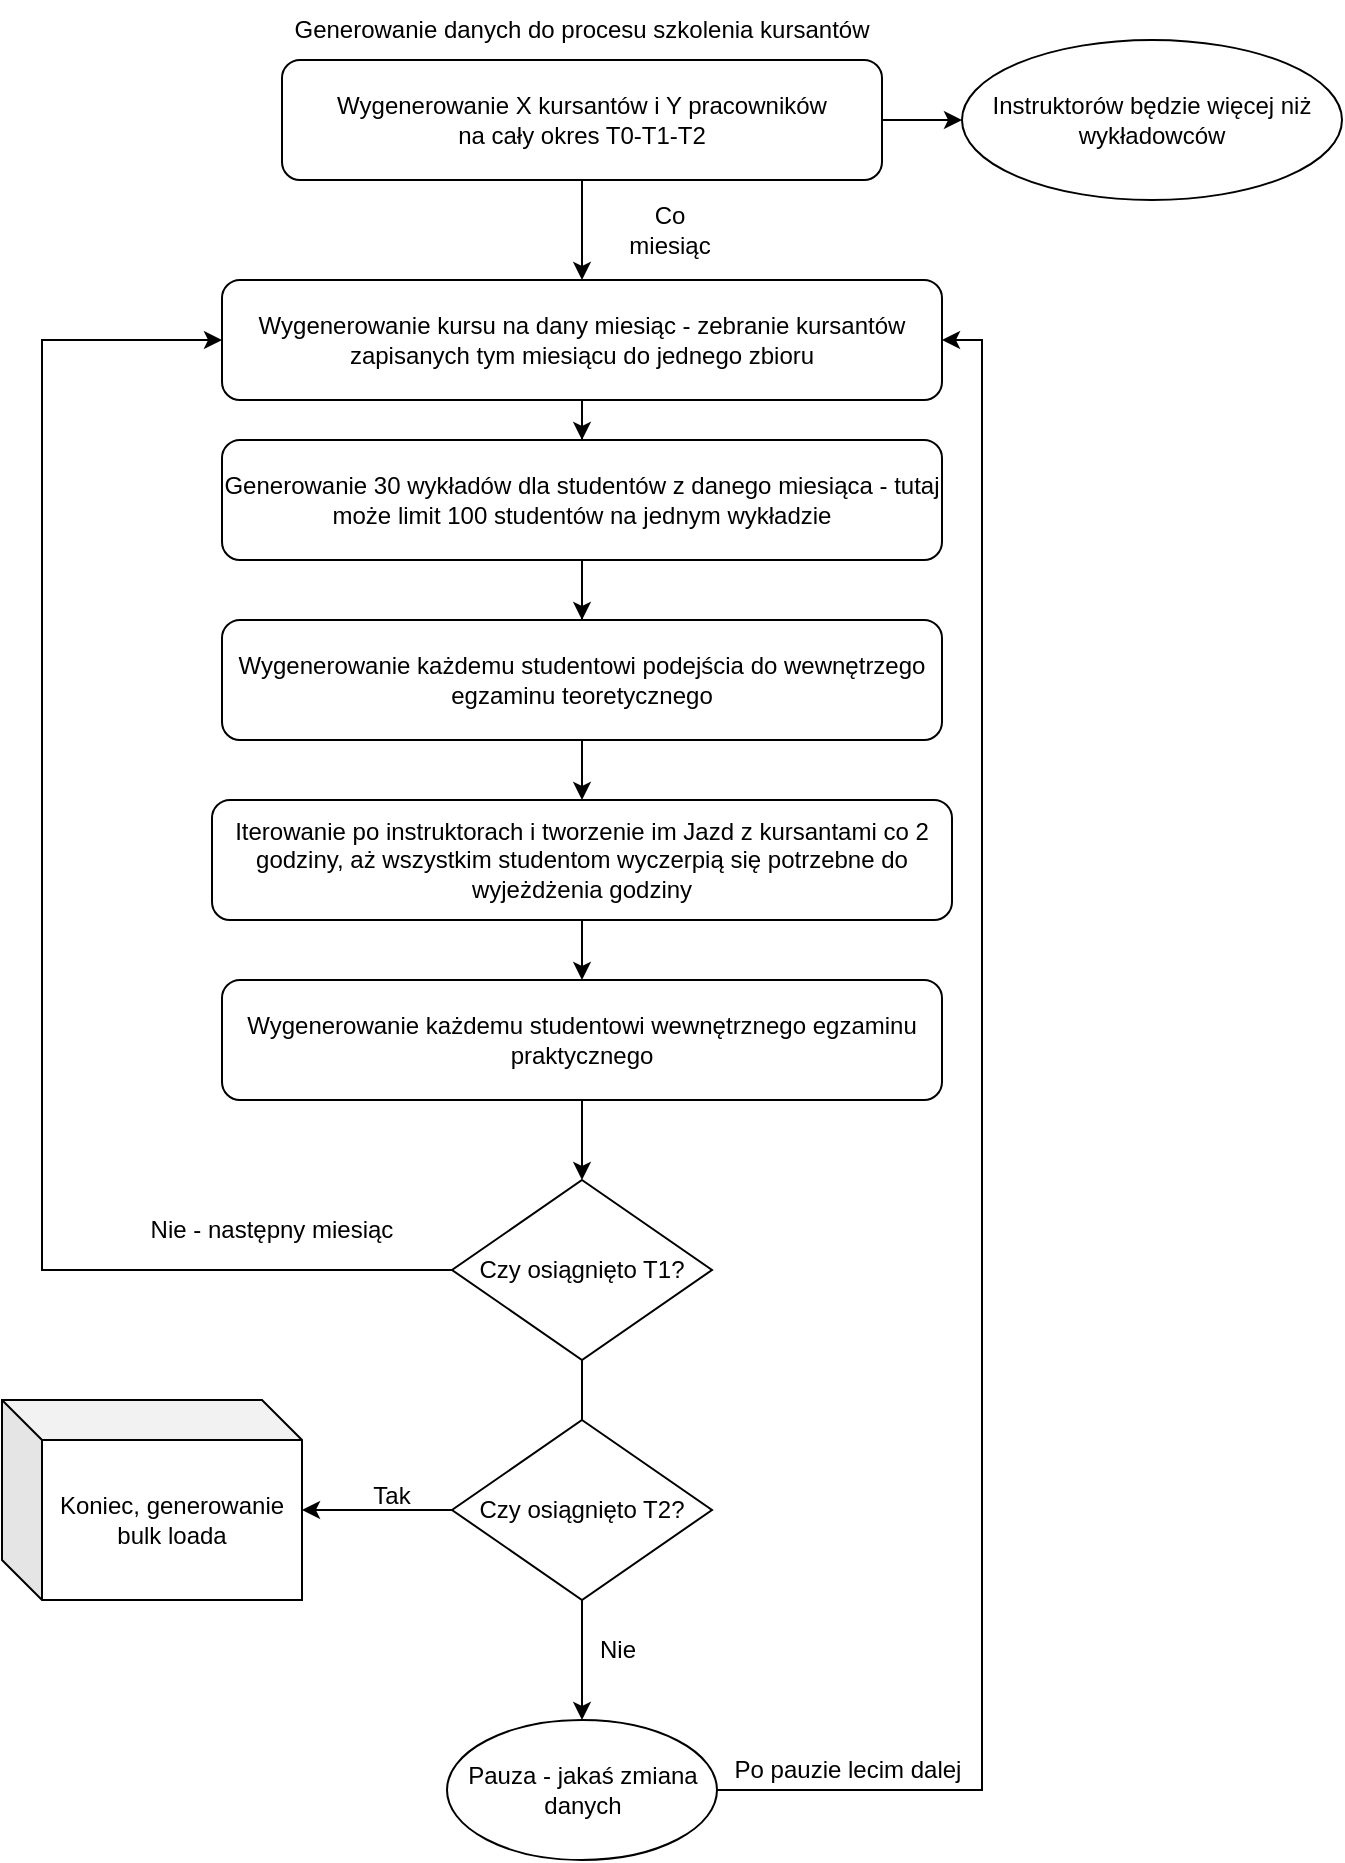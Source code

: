 <mxfile version="15.5.9" type="github">
  <diagram id="C5RBs43oDa-KdzZeNtuy" name="Page-1">
    <mxGraphModel dx="780" dy="779" grid="1" gridSize="10" guides="1" tooltips="1" connect="1" arrows="1" fold="1" page="1" pageScale="1" pageWidth="827" pageHeight="1169" math="0" shadow="0">
      <root>
        <mxCell id="WIyWlLk6GJQsqaUBKTNV-0" />
        <mxCell id="WIyWlLk6GJQsqaUBKTNV-1" parent="WIyWlLk6GJQsqaUBKTNV-0" />
        <mxCell id="NDl8WLapp-ioydFo2Br7-0" value="Generowanie danych do procesu szkolenia kursantów" style="text;html=1;strokeColor=none;fillColor=none;align=center;verticalAlign=middle;whiteSpace=wrap;rounded=0;" vertex="1" parent="WIyWlLk6GJQsqaUBKTNV-1">
          <mxGeometry x="215" y="20" width="310" height="30" as="geometry" />
        </mxCell>
        <mxCell id="NDl8WLapp-ioydFo2Br7-2" style="edgeStyle=orthogonalEdgeStyle;rounded=0;orthogonalLoop=1;jettySize=auto;html=1;" edge="1" parent="WIyWlLk6GJQsqaUBKTNV-1" source="NDl8WLapp-ioydFo2Br7-1">
          <mxGeometry relative="1" as="geometry">
            <mxPoint x="560" y="80" as="targetPoint" />
          </mxGeometry>
        </mxCell>
        <mxCell id="NDl8WLapp-ioydFo2Br7-5" value="" style="edgeStyle=orthogonalEdgeStyle;rounded=0;orthogonalLoop=1;jettySize=auto;html=1;" edge="1" parent="WIyWlLk6GJQsqaUBKTNV-1" source="NDl8WLapp-ioydFo2Br7-1" target="NDl8WLapp-ioydFo2Br7-4">
          <mxGeometry relative="1" as="geometry" />
        </mxCell>
        <mxCell id="NDl8WLapp-ioydFo2Br7-1" value="Wygenerowanie X kursantów i Y pracowników&lt;br&gt;na cały okres T0-T1-T2" style="rounded=1;whiteSpace=wrap;html=1;" vertex="1" parent="WIyWlLk6GJQsqaUBKTNV-1">
          <mxGeometry x="220" y="50" width="300" height="60" as="geometry" />
        </mxCell>
        <mxCell id="NDl8WLapp-ioydFo2Br7-3" value="Instruktorów będzie więcej niż wykładowców" style="ellipse;whiteSpace=wrap;html=1;" vertex="1" parent="WIyWlLk6GJQsqaUBKTNV-1">
          <mxGeometry x="560" y="40" width="190" height="80" as="geometry" />
        </mxCell>
        <mxCell id="NDl8WLapp-ioydFo2Br7-8" value="" style="edgeStyle=orthogonalEdgeStyle;rounded=0;orthogonalLoop=1;jettySize=auto;html=1;" edge="1" parent="WIyWlLk6GJQsqaUBKTNV-1" source="NDl8WLapp-ioydFo2Br7-4" target="NDl8WLapp-ioydFo2Br7-7">
          <mxGeometry relative="1" as="geometry" />
        </mxCell>
        <mxCell id="NDl8WLapp-ioydFo2Br7-4" value="Wygenerowanie kursu na dany miesiąc - zebranie kursantów zapisanych tym miesiącu do jednego zbioru" style="whiteSpace=wrap;html=1;rounded=1;" vertex="1" parent="WIyWlLk6GJQsqaUBKTNV-1">
          <mxGeometry x="190" y="160" width="360" height="60" as="geometry" />
        </mxCell>
        <mxCell id="NDl8WLapp-ioydFo2Br7-6" value="Co miesiąc" style="text;html=1;strokeColor=none;fillColor=none;align=center;verticalAlign=middle;whiteSpace=wrap;rounded=0;" vertex="1" parent="WIyWlLk6GJQsqaUBKTNV-1">
          <mxGeometry x="384" y="120" width="60" height="30" as="geometry" />
        </mxCell>
        <mxCell id="NDl8WLapp-ioydFo2Br7-11" value="" style="edgeStyle=orthogonalEdgeStyle;rounded=0;orthogonalLoop=1;jettySize=auto;html=1;" edge="1" parent="WIyWlLk6GJQsqaUBKTNV-1" source="NDl8WLapp-ioydFo2Br7-7" target="NDl8WLapp-ioydFo2Br7-10">
          <mxGeometry relative="1" as="geometry" />
        </mxCell>
        <mxCell id="NDl8WLapp-ioydFo2Br7-13" value="" style="edgeStyle=orthogonalEdgeStyle;rounded=0;orthogonalLoop=1;jettySize=auto;html=1;" edge="1" parent="WIyWlLk6GJQsqaUBKTNV-1" source="NDl8WLapp-ioydFo2Br7-7" target="NDl8WLapp-ioydFo2Br7-12">
          <mxGeometry relative="1" as="geometry" />
        </mxCell>
        <mxCell id="NDl8WLapp-ioydFo2Br7-7" value="Generowanie 30 wykładów dla studentów z danego miesiąca - tutaj może limit 100 studentów na jednym wykładzie" style="whiteSpace=wrap;html=1;rounded=1;" vertex="1" parent="WIyWlLk6GJQsqaUBKTNV-1">
          <mxGeometry x="190" y="240" width="360" height="60" as="geometry" />
        </mxCell>
        <mxCell id="NDl8WLapp-ioydFo2Br7-15" value="" style="edgeStyle=orthogonalEdgeStyle;rounded=0;orthogonalLoop=1;jettySize=auto;html=1;" edge="1" parent="WIyWlLk6GJQsqaUBKTNV-1" source="NDl8WLapp-ioydFo2Br7-10" target="NDl8WLapp-ioydFo2Br7-14">
          <mxGeometry relative="1" as="geometry" />
        </mxCell>
        <mxCell id="NDl8WLapp-ioydFo2Br7-10" value="Iterowanie po instruktorach i tworzenie im Jazd z kursantami co 2 godziny, aż wszystkim studentom wyczerpią się potrzebne do wyjeżdżenia godziny" style="whiteSpace=wrap;html=1;rounded=1;" vertex="1" parent="WIyWlLk6GJQsqaUBKTNV-1">
          <mxGeometry x="185" y="420" width="370" height="60" as="geometry" />
        </mxCell>
        <mxCell id="NDl8WLapp-ioydFo2Br7-12" value="Wygenerowanie każdemu studentowi podejścia do wewnętrzego egzaminu teoretycznego" style="whiteSpace=wrap;html=1;rounded=1;" vertex="1" parent="WIyWlLk6GJQsqaUBKTNV-1">
          <mxGeometry x="190" y="330" width="360" height="60" as="geometry" />
        </mxCell>
        <mxCell id="NDl8WLapp-ioydFo2Br7-16" style="edgeStyle=orthogonalEdgeStyle;rounded=0;orthogonalLoop=1;jettySize=auto;html=1;entryX=0;entryY=0.5;entryDx=0;entryDy=0;exitX=0;exitY=0.5;exitDx=0;exitDy=0;" edge="1" parent="WIyWlLk6GJQsqaUBKTNV-1" source="NDl8WLapp-ioydFo2Br7-20" target="NDl8WLapp-ioydFo2Br7-4">
          <mxGeometry relative="1" as="geometry">
            <mxPoint x="40" y="200" as="targetPoint" />
            <mxPoint x="130" y="610" as="sourcePoint" />
            <Array as="points">
              <mxPoint x="100" y="655" />
              <mxPoint x="100" y="190" />
            </Array>
          </mxGeometry>
        </mxCell>
        <mxCell id="NDl8WLapp-ioydFo2Br7-18" style="edgeStyle=orthogonalEdgeStyle;rounded=0;orthogonalLoop=1;jettySize=auto;html=1;" edge="1" parent="WIyWlLk6GJQsqaUBKTNV-1" source="NDl8WLapp-ioydFo2Br7-14">
          <mxGeometry relative="1" as="geometry">
            <mxPoint x="370" y="610" as="targetPoint" />
          </mxGeometry>
        </mxCell>
        <mxCell id="NDl8WLapp-ioydFo2Br7-14" value="Wygenerowanie każdemu studentowi wewnętrznego egzaminu praktycznego" style="whiteSpace=wrap;html=1;rounded=1;" vertex="1" parent="WIyWlLk6GJQsqaUBKTNV-1">
          <mxGeometry x="190" y="510" width="360" height="60" as="geometry" />
        </mxCell>
        <mxCell id="NDl8WLapp-ioydFo2Br7-17" value="Nie - następny miesiąc" style="text;html=1;strokeColor=none;fillColor=none;align=center;verticalAlign=middle;whiteSpace=wrap;rounded=0;" vertex="1" parent="WIyWlLk6GJQsqaUBKTNV-1">
          <mxGeometry x="150" y="620" width="130" height="30" as="geometry" />
        </mxCell>
        <mxCell id="NDl8WLapp-ioydFo2Br7-22" value="" style="edgeStyle=orthogonalEdgeStyle;rounded=0;orthogonalLoop=1;jettySize=auto;html=1;" edge="1" parent="WIyWlLk6GJQsqaUBKTNV-1" source="NDl8WLapp-ioydFo2Br7-20" target="NDl8WLapp-ioydFo2Br7-21">
          <mxGeometry relative="1" as="geometry">
            <Array as="points">
              <mxPoint x="370" y="850" />
              <mxPoint x="370" y="850" />
            </Array>
          </mxGeometry>
        </mxCell>
        <mxCell id="NDl8WLapp-ioydFo2Br7-20" value="Czy osiągnięto T1?" style="rhombus;whiteSpace=wrap;html=1;" vertex="1" parent="WIyWlLk6GJQsqaUBKTNV-1">
          <mxGeometry x="305" y="610" width="130" height="90" as="geometry" />
        </mxCell>
        <mxCell id="NDl8WLapp-ioydFo2Br7-28" style="edgeStyle=orthogonalEdgeStyle;rounded=0;orthogonalLoop=1;jettySize=auto;html=1;entryX=1;entryY=0.5;entryDx=0;entryDy=0;" edge="1" parent="WIyWlLk6GJQsqaUBKTNV-1" source="NDl8WLapp-ioydFo2Br7-21" target="NDl8WLapp-ioydFo2Br7-4">
          <mxGeometry relative="1" as="geometry">
            <Array as="points">
              <mxPoint x="570" y="915" />
              <mxPoint x="570" y="190" />
            </Array>
          </mxGeometry>
        </mxCell>
        <mxCell id="NDl8WLapp-ioydFo2Br7-21" value="Pauza - jakaś zmiana danych " style="ellipse;whiteSpace=wrap;html=1;" vertex="1" parent="WIyWlLk6GJQsqaUBKTNV-1">
          <mxGeometry x="302.5" y="880" width="135" height="70" as="geometry" />
        </mxCell>
        <mxCell id="NDl8WLapp-ioydFo2Br7-23" value="Nie" style="text;html=1;strokeColor=none;fillColor=none;align=center;verticalAlign=middle;whiteSpace=wrap;rounded=0;" vertex="1" parent="WIyWlLk6GJQsqaUBKTNV-1">
          <mxGeometry x="350" y="830" width="76" height="30" as="geometry" />
        </mxCell>
        <mxCell id="NDl8WLapp-ioydFo2Br7-25" style="edgeStyle=orthogonalEdgeStyle;rounded=0;orthogonalLoop=1;jettySize=auto;html=1;" edge="1" parent="WIyWlLk6GJQsqaUBKTNV-1" source="NDl8WLapp-ioydFo2Br7-24">
          <mxGeometry relative="1" as="geometry">
            <mxPoint x="230" y="775" as="targetPoint" />
          </mxGeometry>
        </mxCell>
        <mxCell id="NDl8WLapp-ioydFo2Br7-24" value="Czy osiągnięto T2?" style="rhombus;whiteSpace=wrap;html=1;" vertex="1" parent="WIyWlLk6GJQsqaUBKTNV-1">
          <mxGeometry x="305" y="730" width="130" height="90" as="geometry" />
        </mxCell>
        <mxCell id="NDl8WLapp-ioydFo2Br7-26" value="&lt;div&gt;Tak&lt;/div&gt;&lt;div&gt;&lt;br&gt;&lt;/div&gt;" style="text;html=1;strokeColor=none;fillColor=none;align=center;verticalAlign=middle;whiteSpace=wrap;rounded=0;" vertex="1" parent="WIyWlLk6GJQsqaUBKTNV-1">
          <mxGeometry x="245" y="760" width="60" height="30" as="geometry" />
        </mxCell>
        <mxCell id="NDl8WLapp-ioydFo2Br7-27" value="Koniec, generowanie bulk loada" style="shape=cube;whiteSpace=wrap;html=1;boundedLbl=1;backgroundOutline=1;darkOpacity=0.05;darkOpacity2=0.1;" vertex="1" parent="WIyWlLk6GJQsqaUBKTNV-1">
          <mxGeometry x="80" y="720" width="150" height="100" as="geometry" />
        </mxCell>
        <mxCell id="NDl8WLapp-ioydFo2Br7-29" value="Po pauzie lecim dalej" style="text;html=1;strokeColor=none;fillColor=none;align=center;verticalAlign=middle;whiteSpace=wrap;rounded=0;" vertex="1" parent="WIyWlLk6GJQsqaUBKTNV-1">
          <mxGeometry x="435" y="890" width="136" height="30" as="geometry" />
        </mxCell>
      </root>
    </mxGraphModel>
  </diagram>
</mxfile>

